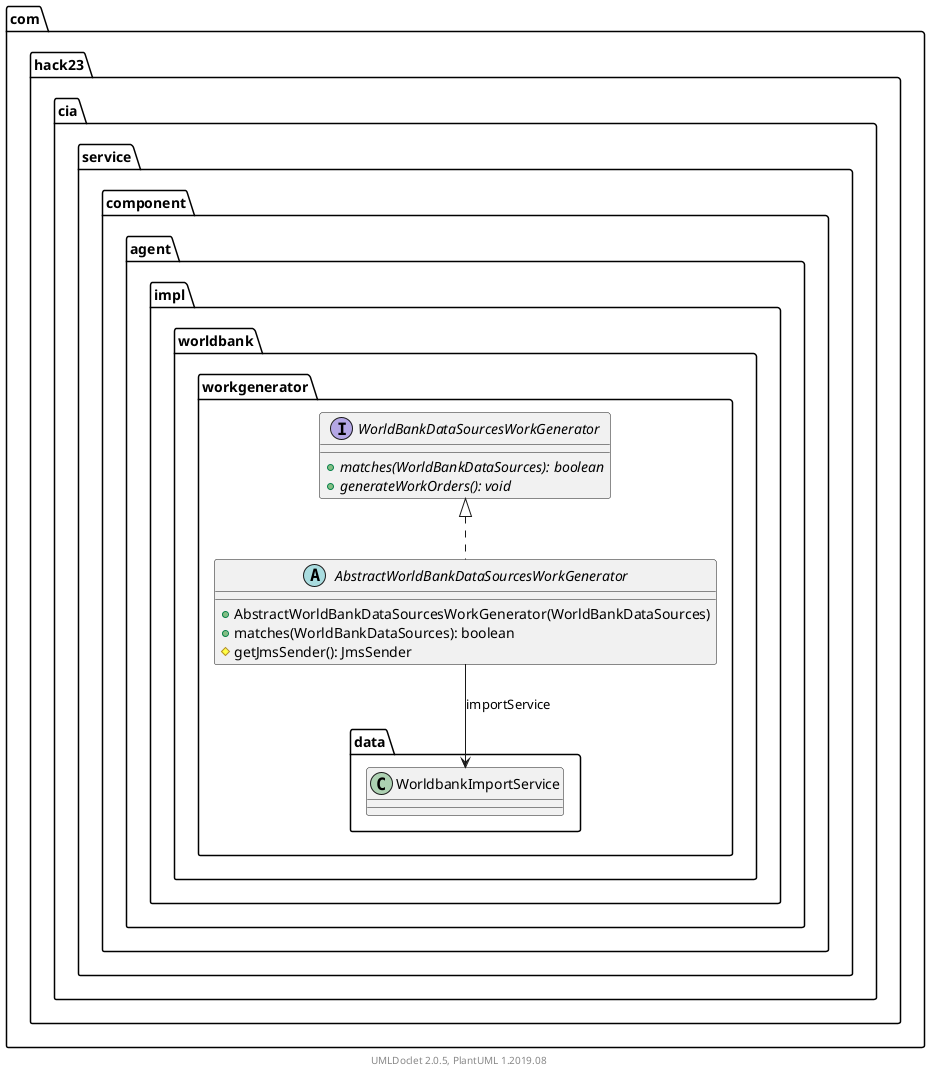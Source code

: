 @startuml
    namespace com.hack23.cia.service.component.agent.impl.worldbank.workgenerator {

        abstract class AbstractWorldBankDataSourcesWorkGenerator [[AbstractWorldBankDataSourcesWorkGenerator.html]] {
            +AbstractWorldBankDataSourcesWorkGenerator(WorldBankDataSources)
            +matches(WorldBankDataSources): boolean
            #getJmsSender(): JmsSender
        }

        interface WorldBankDataSourcesWorkGenerator [[WorldBankDataSourcesWorkGenerator.html]] {
            {abstract} +matches(WorldBankDataSources): boolean
            {abstract} +generateWorkOrders(): void
        }

        WorldBankDataSourcesWorkGenerator <|.. AbstractWorldBankDataSourcesWorkGenerator
        AbstractWorldBankDataSourcesWorkGenerator --> com.hack23.cia.service.component.agent.impl.worldbank.workgenerator.data.WorldbankImportService: importService
    }

    center footer UMLDoclet 2.0.5, PlantUML 1.2019.08
@enduml
